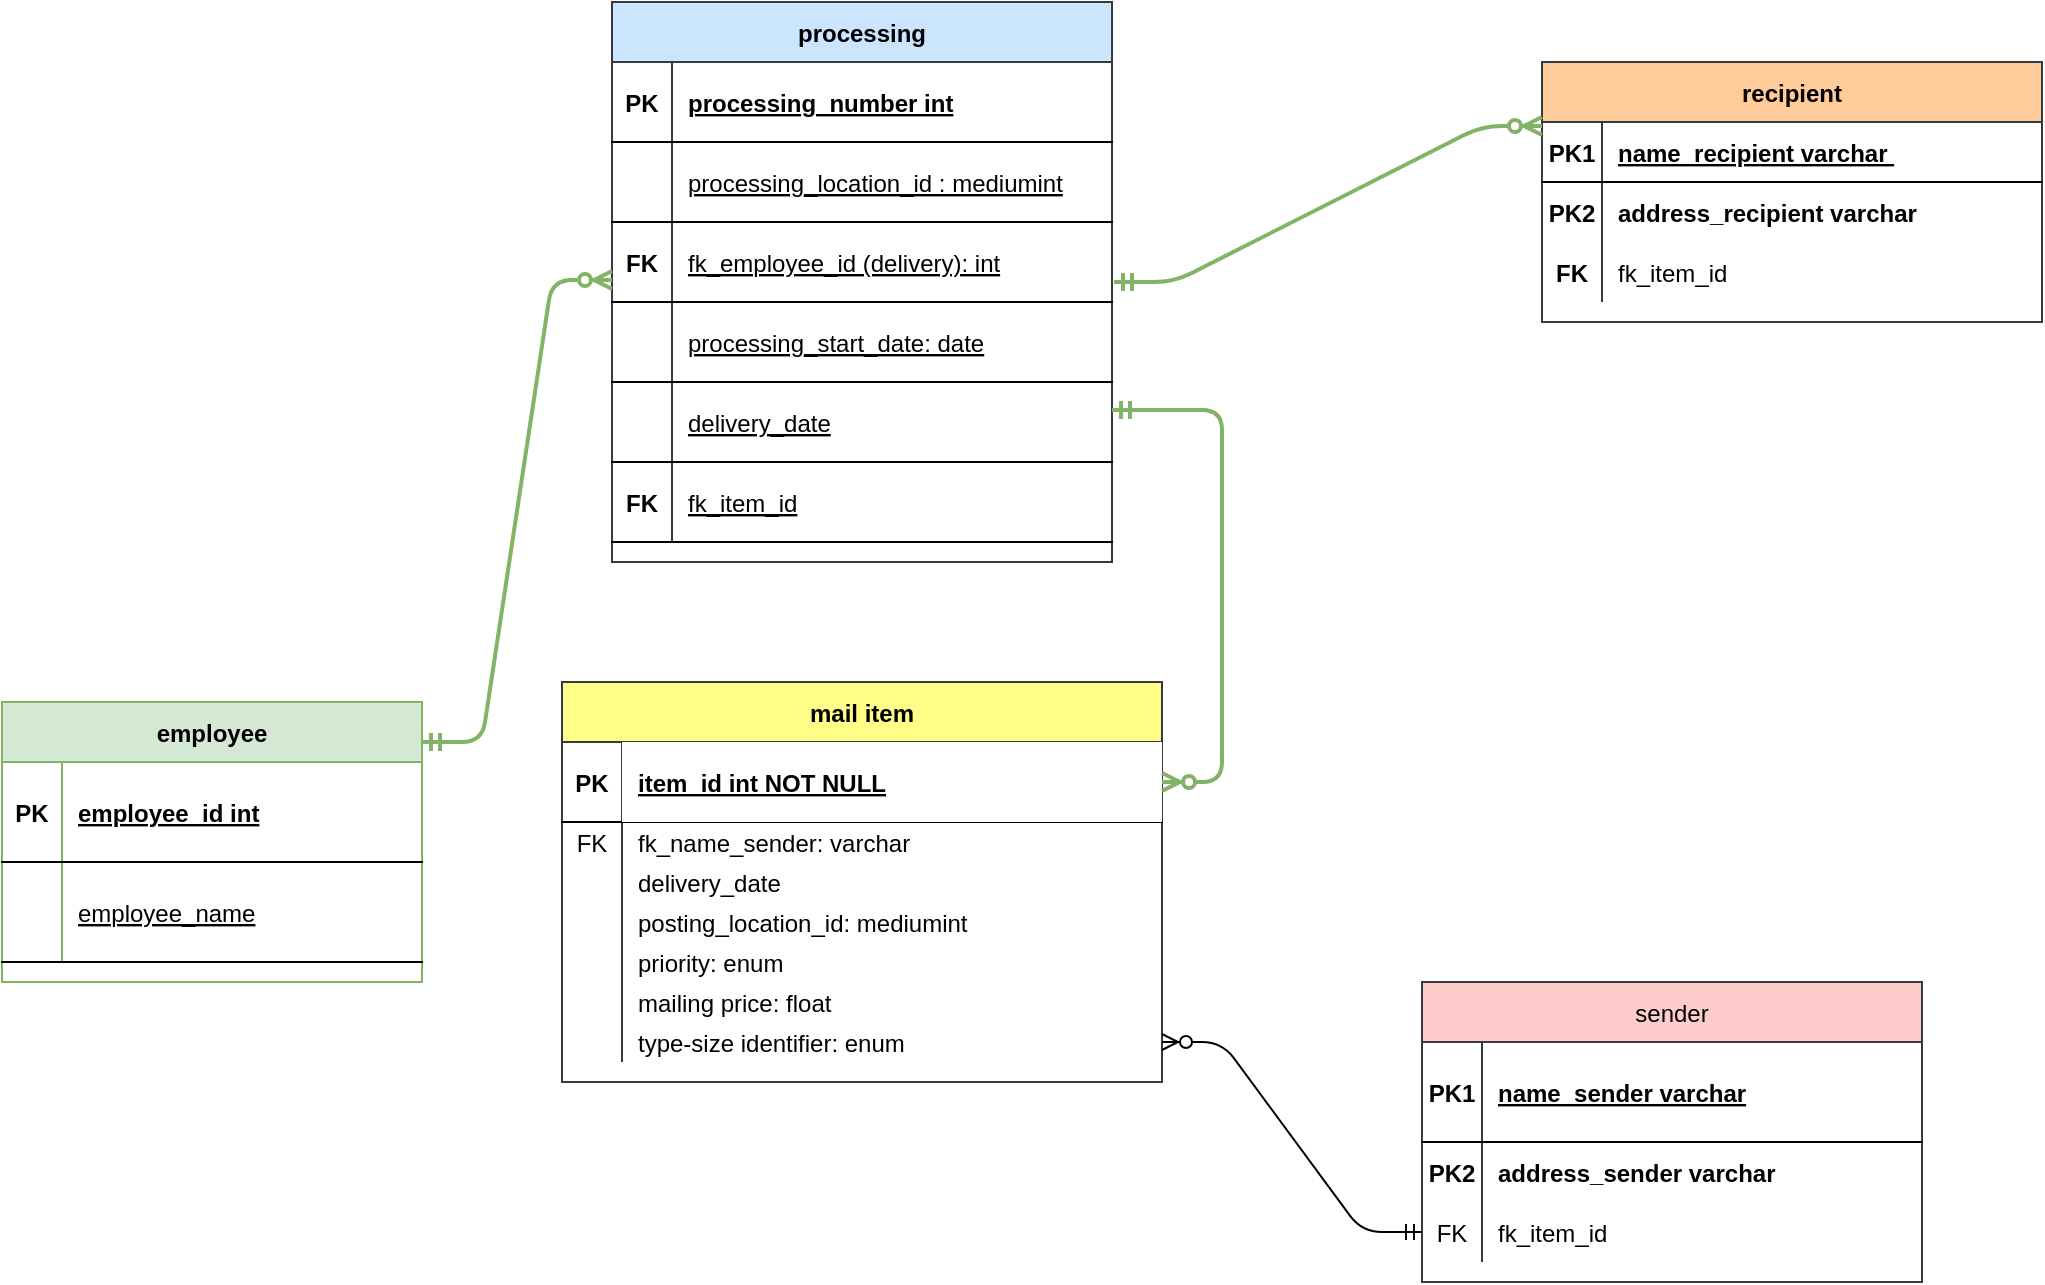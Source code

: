 <mxfile version="13.6.3" type="device"><diagram id="R2lEEEUBdFMjLlhIrx00" name="Page-1"><mxGraphModel dx="484" dy="470" grid="1" gridSize="10" guides="1" tooltips="1" connect="1" arrows="1" fold="1" page="1" pageScale="1" pageWidth="1100" pageHeight="850" math="0" shadow="0" extFonts="Permanent Marker^https://fonts.googleapis.com/css?family=Permanent+Marker"><root><mxCell id="0"/><mxCell id="1" parent="0"/><mxCell id="C-vyLk0tnHw3VtMMgP7b-2" value="recipient" style="shape=table;startSize=30;container=1;collapsible=1;childLayout=tableLayout;fixedRows=1;rowLines=0;fontStyle=1;align=center;resizeLast=1;fillColor=#ffcc99;strokeColor=#36393d;" parent="1" vertex="1"><mxGeometry x="820" y="50" width="250" height="130" as="geometry"/></mxCell><mxCell id="C-vyLk0tnHw3VtMMgP7b-3" value="" style="shape=partialRectangle;collapsible=0;dropTarget=0;pointerEvents=0;fillColor=none;points=[[0,0.5],[1,0.5]];portConstraint=eastwest;top=0;left=0;right=0;bottom=1;" parent="C-vyLk0tnHw3VtMMgP7b-2" vertex="1"><mxGeometry y="30" width="250" height="30" as="geometry"/></mxCell><mxCell id="C-vyLk0tnHw3VtMMgP7b-4" value="PK1" style="shape=partialRectangle;overflow=hidden;connectable=0;fillColor=none;top=0;left=0;bottom=0;right=0;fontStyle=1;" parent="C-vyLk0tnHw3VtMMgP7b-3" vertex="1"><mxGeometry width="30" height="30" as="geometry"/></mxCell><mxCell id="C-vyLk0tnHw3VtMMgP7b-5" value="name_recipient varchar " style="shape=partialRectangle;overflow=hidden;connectable=0;fillColor=none;top=0;left=0;bottom=0;right=0;align=left;spacingLeft=6;fontStyle=5;" parent="C-vyLk0tnHw3VtMMgP7b-3" vertex="1"><mxGeometry x="30" width="220" height="30" as="geometry"/></mxCell><mxCell id="C-vyLk0tnHw3VtMMgP7b-6" value="" style="shape=partialRectangle;collapsible=0;dropTarget=0;pointerEvents=0;fillColor=none;points=[[0,0.5],[1,0.5]];portConstraint=eastwest;top=0;left=0;right=0;bottom=0;" parent="C-vyLk0tnHw3VtMMgP7b-2" vertex="1"><mxGeometry y="60" width="250" height="30" as="geometry"/></mxCell><mxCell id="C-vyLk0tnHw3VtMMgP7b-7" value="PK2" style="shape=partialRectangle;overflow=hidden;connectable=0;fillColor=none;top=0;left=0;bottom=0;right=0;fontStyle=1" parent="C-vyLk0tnHw3VtMMgP7b-6" vertex="1"><mxGeometry width="30" height="30" as="geometry"/></mxCell><mxCell id="C-vyLk0tnHw3VtMMgP7b-8" value="address_recipient varchar" style="shape=partialRectangle;overflow=hidden;connectable=0;fillColor=none;top=0;left=0;bottom=0;right=0;align=left;spacingLeft=6;fontStyle=1" parent="C-vyLk0tnHw3VtMMgP7b-6" vertex="1"><mxGeometry x="30" width="220" height="30" as="geometry"/></mxCell><mxCell id="HCYY8YIDUJdhpHiZ6x2S-4" value="" style="shape=partialRectangle;collapsible=0;dropTarget=0;pointerEvents=0;fillColor=none;points=[[0,0.5],[1,0.5]];portConstraint=eastwest;top=0;left=0;right=0;bottom=0;" parent="C-vyLk0tnHw3VtMMgP7b-2" vertex="1"><mxGeometry y="90" width="250" height="30" as="geometry"/></mxCell><mxCell id="HCYY8YIDUJdhpHiZ6x2S-5" value="FK" style="shape=partialRectangle;overflow=hidden;connectable=0;fillColor=none;top=0;left=0;bottom=0;right=0;fontStyle=1" parent="HCYY8YIDUJdhpHiZ6x2S-4" vertex="1"><mxGeometry width="30" height="30" as="geometry"/></mxCell><mxCell id="HCYY8YIDUJdhpHiZ6x2S-6" value="fk_item_id" style="shape=partialRectangle;overflow=hidden;connectable=0;fillColor=none;top=0;left=0;bottom=0;right=0;align=left;spacingLeft=6;fontStyle=0" parent="HCYY8YIDUJdhpHiZ6x2S-4" vertex="1"><mxGeometry x="30" width="220" height="30" as="geometry"/></mxCell><mxCell id="BK38zygmO4a3XmJDNrpy-66" value="processing" style="shape=table;startSize=30;container=1;collapsible=1;childLayout=tableLayout;fixedRows=1;rowLines=0;fontStyle=1;align=center;resizeLast=1;fillColor=#cce5ff;strokeColor=#36393d;" parent="1" vertex="1"><mxGeometry x="355" y="20" width="250" height="280" as="geometry"/></mxCell><mxCell id="BK38zygmO4a3XmJDNrpy-67" value="" style="shape=partialRectangle;collapsible=0;dropTarget=0;pointerEvents=0;fillColor=none;points=[[0,0.5],[1,0.5]];portConstraint=eastwest;top=0;left=0;right=0;bottom=1;" parent="BK38zygmO4a3XmJDNrpy-66" vertex="1"><mxGeometry y="30" width="250" height="40" as="geometry"/></mxCell><mxCell id="BK38zygmO4a3XmJDNrpy-68" value="PK" style="shape=partialRectangle;overflow=hidden;connectable=0;fillColor=none;top=0;left=0;bottom=0;right=0;fontStyle=1;" parent="BK38zygmO4a3XmJDNrpy-67" vertex="1"><mxGeometry width="30" height="40" as="geometry"/></mxCell><mxCell id="BK38zygmO4a3XmJDNrpy-69" value="processing_number int" style="shape=partialRectangle;overflow=hidden;connectable=0;fillColor=none;top=0;left=0;bottom=0;right=0;align=left;spacingLeft=6;fontStyle=5;" parent="BK38zygmO4a3XmJDNrpy-67" vertex="1"><mxGeometry x="30" width="220" height="40" as="geometry"/></mxCell><mxCell id="pN4cOaqrdixhjaZD2MsB-16" value="" style="shape=partialRectangle;collapsible=0;dropTarget=0;pointerEvents=0;fillColor=none;points=[[0,0.5],[1,0.5]];portConstraint=eastwest;top=0;left=0;right=0;bottom=1;fontStyle=0" parent="BK38zygmO4a3XmJDNrpy-66" vertex="1"><mxGeometry y="70" width="250" height="40" as="geometry"/></mxCell><mxCell id="pN4cOaqrdixhjaZD2MsB-17" value="" style="shape=partialRectangle;overflow=hidden;connectable=0;fillColor=none;top=0;left=0;bottom=0;right=0;fontStyle=1;" parent="pN4cOaqrdixhjaZD2MsB-16" vertex="1"><mxGeometry width="30" height="40" as="geometry"/></mxCell><mxCell id="pN4cOaqrdixhjaZD2MsB-18" value="processing_location_id : mediumint" style="shape=partialRectangle;overflow=hidden;connectable=0;fillColor=none;top=0;left=0;bottom=0;right=0;align=left;spacingLeft=6;fontStyle=4;" parent="pN4cOaqrdixhjaZD2MsB-16" vertex="1"><mxGeometry x="30" width="220" height="40" as="geometry"/></mxCell><mxCell id="pN4cOaqrdixhjaZD2MsB-19" value="" style="shape=partialRectangle;collapsible=0;dropTarget=0;pointerEvents=0;fillColor=none;points=[[0,0.5],[1,0.5]];portConstraint=eastwest;top=0;left=0;right=0;bottom=1;" parent="BK38zygmO4a3XmJDNrpy-66" vertex="1"><mxGeometry y="110" width="250" height="40" as="geometry"/></mxCell><mxCell id="pN4cOaqrdixhjaZD2MsB-20" value="FK" style="shape=partialRectangle;overflow=hidden;connectable=0;fillColor=none;top=0;left=0;bottom=0;right=0;fontStyle=1;" parent="pN4cOaqrdixhjaZD2MsB-19" vertex="1"><mxGeometry width="30" height="40" as="geometry"/></mxCell><mxCell id="pN4cOaqrdixhjaZD2MsB-21" value="fk_employee_id (delivery): int" style="shape=partialRectangle;overflow=hidden;connectable=0;fillColor=none;top=0;left=0;bottom=0;right=0;align=left;spacingLeft=6;fontStyle=4;" parent="pN4cOaqrdixhjaZD2MsB-19" vertex="1"><mxGeometry x="30" width="220" height="40" as="geometry"/></mxCell><mxCell id="pN4cOaqrdixhjaZD2MsB-22" value="" style="shape=partialRectangle;collapsible=0;dropTarget=0;pointerEvents=0;fillColor=none;points=[[0,0.5],[1,0.5]];portConstraint=eastwest;top=0;left=0;right=0;bottom=1;" parent="BK38zygmO4a3XmJDNrpy-66" vertex="1"><mxGeometry y="150" width="250" height="40" as="geometry"/></mxCell><mxCell id="pN4cOaqrdixhjaZD2MsB-23" value="" style="shape=partialRectangle;overflow=hidden;connectable=0;fillColor=none;top=0;left=0;bottom=0;right=0;fontStyle=1;" parent="pN4cOaqrdixhjaZD2MsB-22" vertex="1"><mxGeometry width="30" height="40" as="geometry"/></mxCell><mxCell id="pN4cOaqrdixhjaZD2MsB-24" value="processing_start_date: date" style="shape=partialRectangle;overflow=hidden;connectable=0;fillColor=none;top=0;left=0;bottom=0;right=0;align=left;spacingLeft=6;fontStyle=4;" parent="pN4cOaqrdixhjaZD2MsB-22" vertex="1"><mxGeometry x="30" width="220" height="40" as="geometry"/></mxCell><mxCell id="P9CyQJwXXPphxBR3Shst-1" value="" style="shape=partialRectangle;collapsible=0;dropTarget=0;pointerEvents=0;fillColor=none;points=[[0,0.5],[1,0.5]];portConstraint=eastwest;top=0;left=0;right=0;bottom=1;" parent="BK38zygmO4a3XmJDNrpy-66" vertex="1"><mxGeometry y="190" width="250" height="40" as="geometry"/></mxCell><mxCell id="P9CyQJwXXPphxBR3Shst-2" value="" style="shape=partialRectangle;overflow=hidden;connectable=0;fillColor=none;top=0;left=0;bottom=0;right=0;fontStyle=1;" parent="P9CyQJwXXPphxBR3Shst-1" vertex="1"><mxGeometry width="30" height="40" as="geometry"/></mxCell><mxCell id="P9CyQJwXXPphxBR3Shst-3" value="delivery_date" style="shape=partialRectangle;overflow=hidden;connectable=0;fillColor=none;top=0;left=0;bottom=0;right=0;align=left;spacingLeft=6;fontStyle=4;" parent="P9CyQJwXXPphxBR3Shst-1" vertex="1"><mxGeometry x="30" width="220" height="40" as="geometry"/></mxCell><mxCell id="NxvVOZNIGltHHTmE5ep1-4" value="" style="shape=partialRectangle;collapsible=0;dropTarget=0;pointerEvents=0;fillColor=none;points=[[0,0.5],[1,0.5]];portConstraint=eastwest;top=0;left=0;right=0;bottom=1;" vertex="1" parent="BK38zygmO4a3XmJDNrpy-66"><mxGeometry y="230" width="250" height="40" as="geometry"/></mxCell><mxCell id="NxvVOZNIGltHHTmE5ep1-5" value="FK" style="shape=partialRectangle;overflow=hidden;connectable=0;fillColor=none;top=0;left=0;bottom=0;right=0;fontStyle=1;" vertex="1" parent="NxvVOZNIGltHHTmE5ep1-4"><mxGeometry width="30" height="40" as="geometry"/></mxCell><mxCell id="NxvVOZNIGltHHTmE5ep1-6" value="fk_item_id" style="shape=partialRectangle;overflow=hidden;connectable=0;fillColor=none;top=0;left=0;bottom=0;right=0;align=left;spacingLeft=6;fontStyle=4;" vertex="1" parent="NxvVOZNIGltHHTmE5ep1-4"><mxGeometry x="30" width="220" height="40" as="geometry"/></mxCell><mxCell id="C-vyLk0tnHw3VtMMgP7b-13" value="sender" style="shape=table;startSize=30;container=1;collapsible=1;childLayout=tableLayout;fixedRows=1;rowLines=0;fontStyle=0;align=center;resizeLast=1;flipH=1;fillColor=#ffcccc;strokeColor=#36393d;" parent="1" vertex="1"><mxGeometry x="760" y="510" width="250" height="150" as="geometry"/></mxCell><mxCell id="C-vyLk0tnHw3VtMMgP7b-14" value="" style="shape=partialRectangle;collapsible=0;dropTarget=0;pointerEvents=0;fillColor=none;points=[[0,0.5],[1,0.5]];portConstraint=eastwest;top=0;left=0;right=0;bottom=1;" parent="C-vyLk0tnHw3VtMMgP7b-13" vertex="1"><mxGeometry y="30" width="250" height="50" as="geometry"/></mxCell><mxCell id="C-vyLk0tnHw3VtMMgP7b-15" value="PK1" style="shape=partialRectangle;overflow=hidden;connectable=0;fillColor=none;top=0;left=0;bottom=0;right=0;fontStyle=1;" parent="C-vyLk0tnHw3VtMMgP7b-14" vertex="1"><mxGeometry width="30" height="50" as="geometry"/></mxCell><mxCell id="C-vyLk0tnHw3VtMMgP7b-16" value="name_sender varchar" style="shape=partialRectangle;overflow=hidden;connectable=0;fillColor=none;top=0;left=0;bottom=0;right=0;align=left;spacingLeft=6;fontStyle=5;" parent="C-vyLk0tnHw3VtMMgP7b-14" vertex="1"><mxGeometry x="30" width="220" height="50" as="geometry"/></mxCell><mxCell id="C-vyLk0tnHw3VtMMgP7b-17" value="" style="shape=partialRectangle;collapsible=0;dropTarget=0;pointerEvents=0;fillColor=none;points=[[0,0.5],[1,0.5]];portConstraint=eastwest;top=0;left=0;right=0;bottom=0;fontStyle=1" parent="C-vyLk0tnHw3VtMMgP7b-13" vertex="1"><mxGeometry y="80" width="250" height="30" as="geometry"/></mxCell><mxCell id="C-vyLk0tnHw3VtMMgP7b-18" value="PK2" style="shape=partialRectangle;overflow=hidden;connectable=0;fillColor=none;top=0;left=0;bottom=0;right=0;fontStyle=1" parent="C-vyLk0tnHw3VtMMgP7b-17" vertex="1"><mxGeometry width="30" height="30" as="geometry"/></mxCell><mxCell id="C-vyLk0tnHw3VtMMgP7b-19" value="address_sender varchar" style="shape=partialRectangle;overflow=hidden;connectable=0;fillColor=none;top=0;left=0;bottom=0;right=0;align=left;spacingLeft=6;fontStyle=1" parent="C-vyLk0tnHw3VtMMgP7b-17" vertex="1"><mxGeometry x="30" width="220" height="30" as="geometry"/></mxCell><mxCell id="HCYY8YIDUJdhpHiZ6x2S-1" value="" style="shape=partialRectangle;collapsible=0;dropTarget=0;pointerEvents=0;fillColor=none;points=[[0,0.5],[1,0.5]];portConstraint=eastwest;top=0;left=0;right=0;bottom=0;fontStyle=0" parent="C-vyLk0tnHw3VtMMgP7b-13" vertex="1"><mxGeometry y="110" width="250" height="30" as="geometry"/></mxCell><mxCell id="HCYY8YIDUJdhpHiZ6x2S-2" value="FK" style="shape=partialRectangle;overflow=hidden;connectable=0;fillColor=none;top=0;left=0;bottom=0;right=0;fontStyle=0" parent="HCYY8YIDUJdhpHiZ6x2S-1" vertex="1"><mxGeometry width="30" height="30" as="geometry"/></mxCell><mxCell id="HCYY8YIDUJdhpHiZ6x2S-3" value="fk_item_id" style="shape=partialRectangle;overflow=hidden;connectable=0;fillColor=none;top=0;left=0;bottom=0;right=0;align=left;spacingLeft=6;fontStyle=0" parent="HCYY8YIDUJdhpHiZ6x2S-1" vertex="1"><mxGeometry x="30" width="220" height="30" as="geometry"/></mxCell><mxCell id="BK38zygmO4a3XmJDNrpy-1" value="employee" style="shape=table;startSize=30;container=1;collapsible=1;childLayout=tableLayout;fixedRows=1;rowLines=0;fontStyle=1;align=center;resizeLast=1;fillColor=#d5e8d4;strokeColor=#82b366;" parent="1" vertex="1"><mxGeometry x="50" y="370" width="210" height="140" as="geometry"/></mxCell><mxCell id="BK38zygmO4a3XmJDNrpy-2" value="" style="shape=partialRectangle;collapsible=0;dropTarget=0;pointerEvents=0;fillColor=none;points=[[0,0.5],[1,0.5]];portConstraint=eastwest;top=0;left=0;right=0;bottom=1;" parent="BK38zygmO4a3XmJDNrpy-1" vertex="1"><mxGeometry y="30" width="210" height="50" as="geometry"/></mxCell><mxCell id="BK38zygmO4a3XmJDNrpy-3" value="PK" style="shape=partialRectangle;overflow=hidden;connectable=0;fillColor=none;top=0;left=0;bottom=0;right=0;fontStyle=1;" parent="BK38zygmO4a3XmJDNrpy-2" vertex="1"><mxGeometry width="30" height="50" as="geometry"/></mxCell><mxCell id="BK38zygmO4a3XmJDNrpy-4" value="employee_id int" style="shape=partialRectangle;overflow=hidden;connectable=0;fillColor=none;top=0;left=0;bottom=0;right=0;align=left;spacingLeft=6;fontStyle=5;" parent="BK38zygmO4a3XmJDNrpy-2" vertex="1"><mxGeometry x="30" width="180" height="50" as="geometry"/></mxCell><mxCell id="NxvVOZNIGltHHTmE5ep1-1" value="" style="shape=partialRectangle;collapsible=0;dropTarget=0;pointerEvents=0;fillColor=none;points=[[0,0.5],[1,0.5]];portConstraint=eastwest;top=0;left=0;right=0;bottom=1;" vertex="1" parent="BK38zygmO4a3XmJDNrpy-1"><mxGeometry y="80" width="210" height="50" as="geometry"/></mxCell><mxCell id="NxvVOZNIGltHHTmE5ep1-2" value="" style="shape=partialRectangle;overflow=hidden;connectable=0;fillColor=none;top=0;left=0;bottom=0;right=0;fontStyle=1;" vertex="1" parent="NxvVOZNIGltHHTmE5ep1-1"><mxGeometry width="30" height="50" as="geometry"/></mxCell><mxCell id="NxvVOZNIGltHHTmE5ep1-3" value="employee_name" style="shape=partialRectangle;overflow=hidden;connectable=0;fillColor=none;top=0;left=0;bottom=0;right=0;align=left;spacingLeft=6;fontStyle=4;" vertex="1" parent="NxvVOZNIGltHHTmE5ep1-1"><mxGeometry x="30" width="180" height="50" as="geometry"/></mxCell><mxCell id="C-vyLk0tnHw3VtMMgP7b-23" value="mail item" style="shape=table;startSize=30;container=1;collapsible=1;childLayout=tableLayout;fixedRows=1;rowLines=0;fontStyle=1;align=center;resizeLast=1;fillColor=#ffff88;strokeColor=#36393d;" parent="1" vertex="1"><mxGeometry x="330" y="360" width="300" height="200" as="geometry"/></mxCell><mxCell id="C-vyLk0tnHw3VtMMgP7b-24" value="" style="shape=partialRectangle;collapsible=0;dropTarget=0;pointerEvents=0;fillColor=none;points=[[0,0.5],[1,0.5]];portConstraint=eastwest;top=0;left=0;right=0;bottom=1;" parent="C-vyLk0tnHw3VtMMgP7b-23" vertex="1"><mxGeometry y="30" width="300" height="40" as="geometry"/></mxCell><mxCell id="C-vyLk0tnHw3VtMMgP7b-25" value="PK" style="shape=partialRectangle;overflow=hidden;connectable=0;fillColor=none;top=0;left=0;bottom=0;right=0;fontStyle=1;" parent="C-vyLk0tnHw3VtMMgP7b-24" vertex="1"><mxGeometry width="30" height="40" as="geometry"/></mxCell><mxCell id="C-vyLk0tnHw3VtMMgP7b-26" value="item_id int NOT NULL " style="shape=partialRectangle;overflow=hidden;connectable=0;top=0;left=0;bottom=0;right=0;align=left;spacingLeft=6;fontStyle=5;" parent="C-vyLk0tnHw3VtMMgP7b-24" vertex="1"><mxGeometry x="30" width="270" height="40" as="geometry"/></mxCell><mxCell id="C-vyLk0tnHw3VtMMgP7b-27" value="" style="shape=partialRectangle;collapsible=0;dropTarget=0;pointerEvents=0;fillColor=none;points=[[0,0.5],[1,0.5]];portConstraint=eastwest;top=0;left=0;right=0;bottom=0;" parent="C-vyLk0tnHw3VtMMgP7b-23" vertex="1"><mxGeometry y="70" width="300" height="20" as="geometry"/></mxCell><mxCell id="C-vyLk0tnHw3VtMMgP7b-28" value="FK" style="shape=partialRectangle;overflow=hidden;connectable=0;fillColor=none;top=0;left=0;bottom=0;right=0;" parent="C-vyLk0tnHw3VtMMgP7b-27" vertex="1"><mxGeometry width="30" height="20" as="geometry"/></mxCell><mxCell id="C-vyLk0tnHw3VtMMgP7b-29" value="fk_name_sender: varchar" style="shape=partialRectangle;overflow=hidden;connectable=0;fillColor=none;top=0;left=0;bottom=0;right=0;align=left;spacingLeft=6;strokeColor=#FFFF99;" parent="C-vyLk0tnHw3VtMMgP7b-27" vertex="1"><mxGeometry x="30" width="270" height="20" as="geometry"/></mxCell><mxCell id="BK38zygmO4a3XmJDNrpy-35" value="" style="shape=partialRectangle;collapsible=0;dropTarget=0;pointerEvents=0;fillColor=none;points=[[0,0.5],[1,0.5]];portConstraint=eastwest;top=0;left=0;right=0;bottom=0;" parent="C-vyLk0tnHw3VtMMgP7b-23" vertex="1"><mxGeometry y="90" width="300" height="20" as="geometry"/></mxCell><mxCell id="BK38zygmO4a3XmJDNrpy-36" value="" style="shape=partialRectangle;overflow=hidden;connectable=0;fillColor=none;top=0;left=0;bottom=0;right=0;" parent="BK38zygmO4a3XmJDNrpy-35" vertex="1"><mxGeometry width="30" height="20" as="geometry"/></mxCell><mxCell id="BK38zygmO4a3XmJDNrpy-37" value="delivery_date" style="shape=partialRectangle;overflow=hidden;connectable=0;fillColor=none;top=0;left=0;bottom=0;right=0;align=left;spacingLeft=6;strokeColor=#FFFF99;" parent="BK38zygmO4a3XmJDNrpy-35" vertex="1"><mxGeometry x="30" width="270" height="20" as="geometry"/></mxCell><mxCell id="BK38zygmO4a3XmJDNrpy-44" value="" style="shape=partialRectangle;collapsible=0;dropTarget=0;pointerEvents=0;fillColor=none;points=[[0,0.5],[1,0.5]];portConstraint=eastwest;top=0;left=0;right=0;bottom=0;" parent="C-vyLk0tnHw3VtMMgP7b-23" vertex="1"><mxGeometry y="110" width="300" height="20" as="geometry"/></mxCell><mxCell id="BK38zygmO4a3XmJDNrpy-45" value="" style="shape=partialRectangle;overflow=hidden;connectable=0;fillColor=none;top=0;left=0;bottom=0;right=0;" parent="BK38zygmO4a3XmJDNrpy-44" vertex="1"><mxGeometry width="30" height="20" as="geometry"/></mxCell><mxCell id="BK38zygmO4a3XmJDNrpy-46" value="posting_location_id: mediumint" style="shape=partialRectangle;overflow=hidden;connectable=0;fillColor=none;top=0;left=0;bottom=0;right=0;align=left;spacingLeft=6;" parent="BK38zygmO4a3XmJDNrpy-44" vertex="1"><mxGeometry x="30" width="270" height="20" as="geometry"/></mxCell><mxCell id="BK38zygmO4a3XmJDNrpy-47" value="" style="shape=partialRectangle;collapsible=0;dropTarget=0;pointerEvents=0;fillColor=none;points=[[0,0.5],[1,0.5]];portConstraint=eastwest;top=0;left=0;right=0;bottom=0;" parent="C-vyLk0tnHw3VtMMgP7b-23" vertex="1"><mxGeometry y="130" width="300" height="20" as="geometry"/></mxCell><mxCell id="BK38zygmO4a3XmJDNrpy-48" value="" style="shape=partialRectangle;overflow=hidden;connectable=0;fillColor=none;top=0;left=0;bottom=0;right=0;" parent="BK38zygmO4a3XmJDNrpy-47" vertex="1"><mxGeometry width="30" height="20" as="geometry"/></mxCell><mxCell id="BK38zygmO4a3XmJDNrpy-49" value="priority: enum" style="shape=partialRectangle;overflow=hidden;connectable=0;fillColor=none;top=0;left=0;bottom=0;right=0;align=left;spacingLeft=6;" parent="BK38zygmO4a3XmJDNrpy-47" vertex="1"><mxGeometry x="30" width="270" height="20" as="geometry"/></mxCell><mxCell id="BK38zygmO4a3XmJDNrpy-50" value="" style="shape=partialRectangle;collapsible=0;dropTarget=0;pointerEvents=0;fillColor=none;points=[[0,0.5],[1,0.5]];portConstraint=eastwest;top=0;left=0;right=0;bottom=0;" parent="C-vyLk0tnHw3VtMMgP7b-23" vertex="1"><mxGeometry y="150" width="300" height="20" as="geometry"/></mxCell><mxCell id="BK38zygmO4a3XmJDNrpy-51" value="" style="shape=partialRectangle;overflow=hidden;connectable=0;fillColor=none;top=0;left=0;bottom=0;right=0;" parent="BK38zygmO4a3XmJDNrpy-50" vertex="1"><mxGeometry width="30" height="20" as="geometry"/></mxCell><mxCell id="BK38zygmO4a3XmJDNrpy-52" value="mailing price: float" style="shape=partialRectangle;overflow=hidden;connectable=0;fillColor=none;top=0;left=0;bottom=0;right=0;align=left;spacingLeft=6;" parent="BK38zygmO4a3XmJDNrpy-50" vertex="1"><mxGeometry x="30" width="270" height="20" as="geometry"/></mxCell><mxCell id="BK38zygmO4a3XmJDNrpy-56" value="" style="shape=partialRectangle;collapsible=0;dropTarget=0;pointerEvents=0;fillColor=none;points=[[0,0.5],[1,0.5]];portConstraint=eastwest;top=0;left=0;right=0;bottom=0;" parent="C-vyLk0tnHw3VtMMgP7b-23" vertex="1"><mxGeometry y="170" width="300" height="20" as="geometry"/></mxCell><mxCell id="BK38zygmO4a3XmJDNrpy-57" value="" style="shape=partialRectangle;overflow=hidden;connectable=0;fillColor=none;top=0;left=0;bottom=0;right=0;" parent="BK38zygmO4a3XmJDNrpy-56" vertex="1"><mxGeometry width="30" height="20" as="geometry"/></mxCell><mxCell id="BK38zygmO4a3XmJDNrpy-58" value="type-size identifier: enum" style="shape=partialRectangle;overflow=hidden;connectable=0;fillColor=none;top=0;left=0;bottom=0;right=0;align=left;spacingLeft=6;strokeColor=#FFFF99;" parent="BK38zygmO4a3XmJDNrpy-56" vertex="1"><mxGeometry x="30" width="270" height="20" as="geometry"/></mxCell><mxCell id="pN4cOaqrdixhjaZD2MsB-59" value="" style="edgeStyle=entityRelationEdgeStyle;fontSize=12;html=1;endArrow=ERzeroToMany;startArrow=ERmandOne;entryX=0;entryY=0.725;entryDx=0;entryDy=0;entryPerimeter=0;fillColor=#d5e8d4;strokeColor=#82b366;strokeWidth=2;" parent="1" target="pN4cOaqrdixhjaZD2MsB-19" edge="1"><mxGeometry width="100" height="100" relative="1" as="geometry"><mxPoint x="260" y="390" as="sourcePoint"/><mxPoint x="360" y="290" as="targetPoint"/></mxGeometry></mxCell><mxCell id="pN4cOaqrdixhjaZD2MsB-61" value="" style="edgeStyle=entityRelationEdgeStyle;fontSize=12;html=1;endArrow=ERzeroToMany;startArrow=ERmandOne;fillColor=#d5e8d4;strokeColor=#82b366;strokeWidth=2;exitX=1;exitY=0.35;exitDx=0;exitDy=0;exitPerimeter=0;" parent="1" source="P9CyQJwXXPphxBR3Shst-1" target="C-vyLk0tnHw3VtMMgP7b-24" edge="1"><mxGeometry width="100" height="100" relative="1" as="geometry"><mxPoint x="620" y="290" as="sourcePoint"/><mxPoint x="735" y="170" as="targetPoint"/></mxGeometry></mxCell><mxCell id="pN4cOaqrdixhjaZD2MsB-64" value="" style="edgeStyle=entityRelationEdgeStyle;fontSize=12;html=1;endArrow=ERzeroToMany;startArrow=ERmandOne;" parent="1" source="HCYY8YIDUJdhpHiZ6x2S-1" target="BK38zygmO4a3XmJDNrpy-56" edge="1"><mxGeometry width="100" height="100" relative="1" as="geometry"><mxPoint x="800" y="630" as="sourcePoint"/><mxPoint x="590" y="730" as="targetPoint"/></mxGeometry></mxCell><mxCell id="UkybWVPTZr5rwnIHi4Yw-1" value="" style="edgeStyle=entityRelationEdgeStyle;fontSize=12;html=1;endArrow=ERzeroToMany;startArrow=ERmandOne;entryX=0;entryY=0.067;entryDx=0;entryDy=0;entryPerimeter=0;fillColor=#d5e8d4;strokeColor=#82b366;strokeWidth=2;exitX=1.004;exitY=0.75;exitDx=0;exitDy=0;exitPerimeter=0;" parent="1" source="pN4cOaqrdixhjaZD2MsB-19" target="C-vyLk0tnHw3VtMMgP7b-3" edge="1"><mxGeometry width="100" height="100" relative="1" as="geometry"><mxPoint x="760" y="400" as="sourcePoint"/><mxPoint x="855" y="189" as="targetPoint"/></mxGeometry></mxCell></root></mxGraphModel></diagram></mxfile>